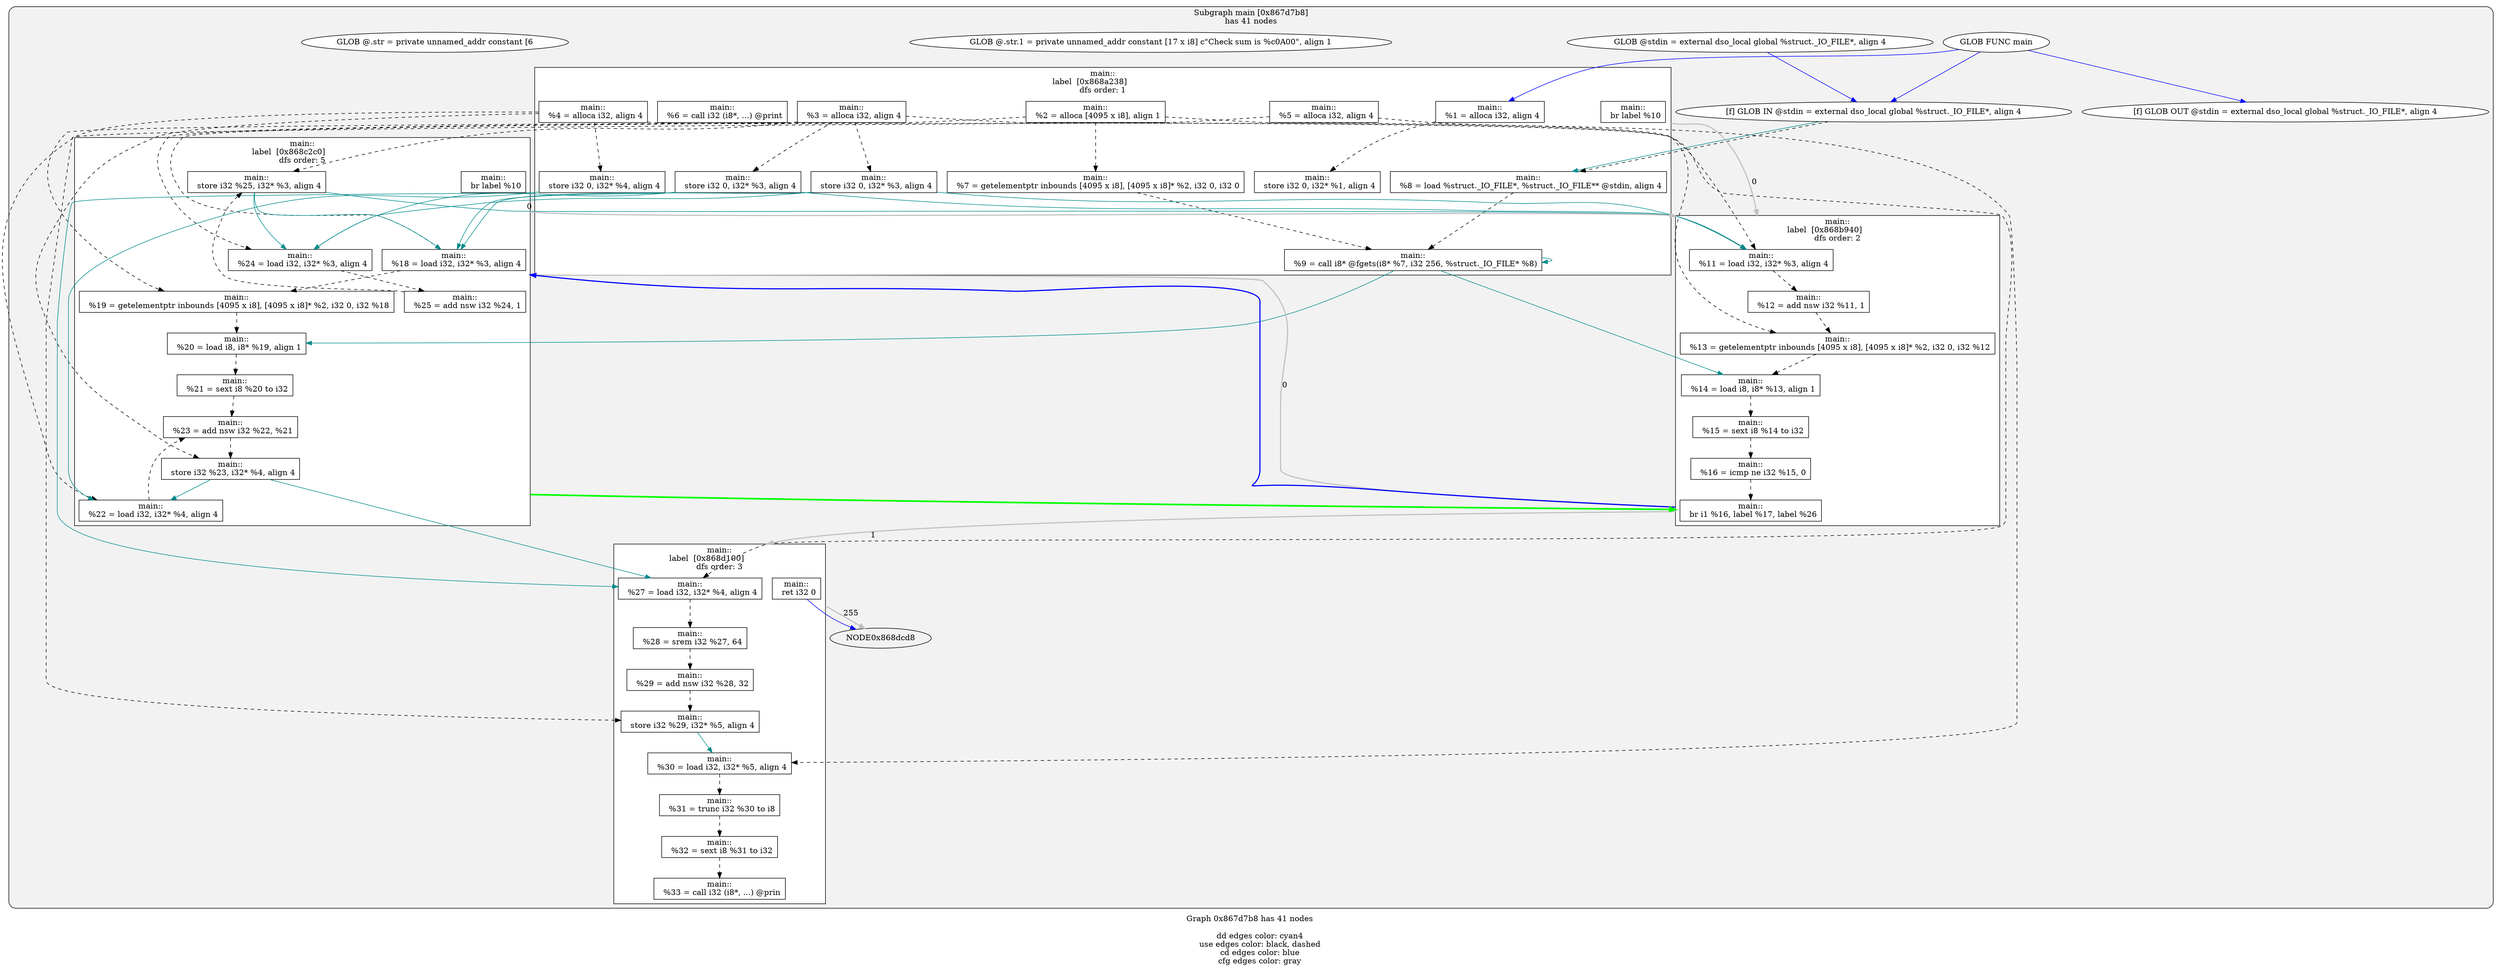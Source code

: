 digraph "DependenceGraph" {
	compound=true label="Graph 0x867d7b8 has 41 nodes\n
	dd edges color: cyan4
	use edges color: black, dashed
	cd edges color: blue
	cfg edges color: gray"

	/* subgraph 0x867d7b8 nodes */
	subgraph cluster_0x867d7b8 {
		style="filled, rounded" fillcolor=gray95
		label="Subgraph main [0x867d7b8]\nhas 41 nodes
"
		NODE0x868b3d8 [label="[f] GLOB IN @stdin = external dso_local global %struct._IO_FILE*, align 4" style=filled fillcolor=white]
		/* -- node 0x867aaf4
		 * ------------------------------------------- */
		/* DD edges */
		NODE0x868b3d8 -> NODE0x868b040 [color="cyan4" rank=max]
		/* USE edges */
		NODE0x868b3d8 -> NODE0x868b040 [color="black" rank=max style="dashed"]
		/* CD edges */
		/* ID edges */
		NODE0x868b4d8 [label="[f] GLOB OUT @stdin = external dso_local global %struct._IO_FILE*, align 4" style=filled fillcolor=white]
		/* -- node 0x867aaf4
		 * ------------------------------------------- */
		/* DD edges */
		/* USE edges */
		/* CD edges */
		/* ID edges */
		/* Basic Block main::
label  [0x868a238] */
		subgraph cluster_bb_0x868a238 {
			style=filled fillcolor=white
			label="main::
label  [0x868a238]		\ndfs order: 1"
			NODE0x868a348 [shape=rect label="0x867e934"]
			NODE0x868a448 [shape=rect label="0x867eaf4"]
			NODE0x868a578 [shape=rect label="0x867abac"]
			NODE0x868a6a8 [shape=rect label="0x867f234"]
			NODE0x868a7d8 [shape=rect label="0x867f26c"]
			NODE0x868a908 [shape=rect label="0x867f2b0"]
			NODE0x868aa38 [shape=rect label="0x867f2f0"]
			NODE0x868ab68 [shape=rect label="0x867f330"]
			NODE0x868ac98 [shape=rect label="0x867f370"]
			NODE0x868adc8 [shape=rect label="0x867f3b0"]
			NODE0x868af10 [shape=rect label="0x867f404"]
			NODE0x868b040 [shape=rect label="0x867f43c"]
			NODE0x868b6a8 [shape=rect label="0x867f498"]
			NODE0x868b7f0 [shape=rect label="0x867f4d4"]
		} /* cluster_bb_0x868a238 */

		/* Basic Block main::
label  [0x868b940] */
		subgraph cluster_bb_0x868b940 {
			style=filled fillcolor=white
			label="main::
label  [0x868b940]		\ndfs order: 2"
			NODE0x868ba50 [shape=rect label="0x867f504"]
			NODE0x868bb80 [shape=rect label="0x867f548"]
			NODE0x868bcb0 [shape=rect label="0x867f594"]
			NODE0x868bde0 [shape=rect label="0x867f5cc"]
			NODE0x868bf10 [shape=rect label="0x867f604"]
			NODE0x868c040 [shape=rect label="0x867f640"]
			NODE0x868c170 [shape=rect label="0x867f68c"]
		} /* cluster_bb_0x868b940 */

		/* Basic Block main::
label  [0x868c2c0] */
		subgraph cluster_bb_0x868c2c0 {
			style=filled fillcolor=white
			label="main::
label  [0x868c2c0]		\ndfs order: 5"
			NODE0x868c3d0 [shape=rect label="0x867f6bc"]
			NODE0x868c500 [shape=rect label="0x867f70c"]
			NODE0x868c630 [shape=rect label="0x867f84c"]
			NODE0x868c760 [shape=rect label="0x867f884"]
			NODE0x868c890 [shape=rect label="0x867f1ac"]
			NODE0x868c9c0 [shape=rect label="0x867f1f0"]
			NODE0x868caf0 [shape=rect label="0x867e978"]
			NODE0x868cc20 [shape=rect label="0x867e9ac"]
			NODE0x868cd50 [shape=rect label="0x867e9f0"]
			NODE0x868ce80 [shape=rect label="0x867ea30"]
			NODE0x868cfb0 [shape=rect label="0x867ea64"]
		} /* cluster_bb_0x868c2c0 */

		/* Basic Block main::
label  [0x868d100] */
		subgraph cluster_bb_0x868d100 {
			style=filled fillcolor=white
			label="main::
label  [0x868d100]		\ndfs order: 3"
			NODE0x868d210 [shape=rect label="0x867ea94"]
			NODE0x868d340 [shape=rect label="0x867d3b8"]
			NODE0x868d470 [shape=rect label="0x867d3f8"]
			NODE0x868d5a0 [shape=rect label="0x867d438"]
			NODE0x868d6d0 [shape=rect label="0x867d46c"]
			NODE0x868d800 [shape=rect label="0x867d4a4"]
			NODE0x868d930 [shape=rect label="0x867d4d4"]
			NODE0x868da60 [shape=rect label="0x867d51c"]
			NODE0x868dba8 [shape=rect label="0x867d554"]
		} /* cluster_bb_0x868d100 */

	NODE0x868b7f0 -> NODE0x868ba50 [penwidth=2 label="0"  ltail=cluster_bb_0x868a238  lhead=cluster_bb_0x868b940  color="gray"]
	NODE0x868c170 -> NODE0x868c3d0 [penwidth=2 label="0"  ltail=cluster_bb_0x868b940  lhead=cluster_bb_0x868c2c0  color="gray"]
	NODE0x868c170 -> NODE0x868d210 [penwidth=2 label="1"  ltail=cluster_bb_0x868b940  lhead=cluster_bb_0x868d100  color="gray"]
	NODE0x868c170 -> NODE0x868c3d0 [penwidth=2 color=blue  ltail=cluster_bb_0x868b940  lhead=cluster_bb_0x868c2c0]
	NODE0x868cfb0 -> NODE0x868ba50 [penwidth=2 label="0"  ltail=cluster_bb_0x868c2c0  lhead=cluster_bb_0x868b940  color="gray"]
	/* post-dominance frontiers */
NODE0x868c3d0 -> NODE0x868c170 [penwidth=3 color=green  ltail=cluster_bb_0x868c2c0  lhead=cluster_bb_0x868b940 constraint=false]
	NODE0x868dba8 -> NODE0x868dcd8 [penwidth=2 label="255"  ltail=cluster_bb_0x868d100  lhead=cluster_bb_0x868ddd8  color="gray"]
		NODE0x868a578 [label="main::
  %3 = alloca i32, align 4" style=filled fillcolor=white]
		/* -- node 0x867abac
		 * ------------------------------------------- */
		/* DD edges */
		/* USE edges */
		NODE0x868a578 -> NODE0x868aa38 [color="black" rank=max style="dashed"]
		NODE0x868a578 -> NODE0x868ac98 [color="black" rank=max style="dashed"]
		NODE0x868a578 -> NODE0x868ba50 [color="black" rank=max style="dashed"]
		NODE0x868a578 -> NODE0x868c3d0 [color="black" rank=max style="dashed"]
		NODE0x868a578 -> NODE0x868cc20 [color="black" rank=max style="dashed"]
		NODE0x868a578 -> NODE0x868ce80 [color="black" rank=max style="dashed"]
		/* CD edges */
		/* ID edges */
		NODE0x868d340 [label="main::
  %28 = srem i32 %27, 64" style=filled fillcolor=white]
		/* -- node 0x867d3b8
		 * ------------------------------------------- */
		/* DD edges */
		/* USE edges */
		NODE0x868d340 -> NODE0x868d470 [color="black" rank=max style="dashed"]
		/* CD edges */
		/* ID edges */
		NODE0x868d470 [label="main::
  %29 = add nsw i32 %28, 32" style=filled fillcolor=white]
		/* -- node 0x867d3f8
		 * ------------------------------------------- */
		/* DD edges */
		/* USE edges */
		NODE0x868d470 -> NODE0x868d5a0 [color="black" rank=max style="dashed"]
		/* CD edges */
		/* ID edges */
		NODE0x868d5a0 [label="main::
  store i32 %29, i32* %5, align 4" style=filled fillcolor=white]
		/* -- node 0x867d438
		 * ------------------------------------------- */
		/* DD edges */
		NODE0x868d5a0 -> NODE0x868d6d0 [color="cyan4" rank=max]
		/* USE edges */
		/* CD edges */
		/* ID edges */
		NODE0x868d6d0 [label="main::
  %30 = load i32, i32* %5, align 4" style=filled fillcolor=white]
		/* -- node 0x867d46c
		 * ------------------------------------------- */
		/* DD edges */
		/* USE edges */
		NODE0x868d6d0 -> NODE0x868d800 [color="black" rank=max style="dashed"]
		/* CD edges */
		/* ID edges */
		NODE0x868d800 [label="main::
  %31 = trunc i32 %30 to i8" style=filled fillcolor=white]
		/* -- node 0x867d4a4
		 * ------------------------------------------- */
		/* DD edges */
		/* USE edges */
		NODE0x868d800 -> NODE0x868d930 [color="black" rank=max style="dashed"]
		/* CD edges */
		/* ID edges */
		NODE0x868d930 [label="main::
  %32 = sext i8 %31 to i32" style=filled fillcolor=white]
		/* -- node 0x867d4d4
		 * ------------------------------------------- */
		/* DD edges */
		/* USE edges */
		NODE0x868d930 -> NODE0x868da60 [color="black" rank=max style="dashed"]
		/* CD edges */
		/* ID edges */
		NODE0x868da60 [label="main::
  %33 = call i32 (i8*, ...) @prin" style=filled fillcolor=white]
		/* -- node 0x867d51c
		 * ------------------------------------------- */
		/* DD edges */
		/* USE edges */
		/* CD edges */
		/* ID edges */
		NODE0x868dba8 [label="main::
  ret i32 0" style=filled fillcolor=white]
		/* -- node 0x867d554
		 * ------------------------------------------- */
		/* DD edges */
		/* USE edges */
		/* CD edges */
		NODE0x868dba8 -> NODE0x868dcd8 [color="blue"]
		/* ID edges */
		NODE0x868a348 [label="main::
  %1 = alloca i32, align 4" style=filled fillcolor=white]
		/* -- node 0x867e934
		 * ------------------------------------------- */
		/* DD edges */
		/* USE edges */
		NODE0x868a348 -> NODE0x868a908 [color="black" rank=max style="dashed"]
		/* CD edges */
		/* ID edges */
		NODE0x868caf0 [label="main::
  store i32 %23, i32* %4, align 4" style=filled fillcolor=white]
		/* -- node 0x867e978
		 * ------------------------------------------- */
		/* DD edges */
		NODE0x868caf0 -> NODE0x868c890 [color="cyan4" rank=max]
		NODE0x868caf0 -> NODE0x868d210 [color="cyan4" rank=max]
		/* USE edges */
		/* CD edges */
		/* ID edges */
		NODE0x868cc20 [label="main::
  %24 = load i32, i32* %3, align 4" style=filled fillcolor=white]
		/* -- node 0x867e9ac
		 * ------------------------------------------- */
		/* DD edges */
		/* USE edges */
		NODE0x868cc20 -> NODE0x868cd50 [color="black" rank=max style="dashed"]
		/* CD edges */
		/* ID edges */
		NODE0x868cd50 [label="main::
  %25 = add nsw i32 %24, 1" style=filled fillcolor=white]
		/* -- node 0x867e9f0
		 * ------------------------------------------- */
		/* DD edges */
		/* USE edges */
		NODE0x868cd50 -> NODE0x868ce80 [color="black" rank=max style="dashed"]
		/* CD edges */
		/* ID edges */
		NODE0x868ce80 [label="main::
  store i32 %25, i32* %3, align 4" style=filled fillcolor=white]
		/* -- node 0x867ea30
		 * ------------------------------------------- */
		/* DD edges */
		NODE0x868ce80 -> NODE0x868ba50 [color="cyan4" rank=max]
		NODE0x868ce80 -> NODE0x868c3d0 [color="cyan4" rank=max]
		NODE0x868ce80 -> NODE0x868cc20 [color="cyan4" rank=max]
		/* USE edges */
		/* CD edges */
		/* ID edges */
		NODE0x868cfb0 [label="main::
  br label %10" style=filled fillcolor=white]
		/* -- node 0x867ea64
		 * ------------------------------------------- */
		/* DD edges */
		/* USE edges */
		/* CD edges */
		/* ID edges */
		NODE0x868d210 [label="main::
  %27 = load i32, i32* %4, align 4" style=filled fillcolor=white]
		/* -- node 0x867ea94
		 * ------------------------------------------- */
		/* DD edges */
		/* USE edges */
		NODE0x868d210 -> NODE0x868d340 [color="black" rank=max style="dashed"]
		/* CD edges */
		/* ID edges */
		NODE0x868a448 [label="main::
  %2 = alloca [4095 x i8], align 1" style=filled fillcolor=white]
		/* -- node 0x867eaf4
		 * ------------------------------------------- */
		/* DD edges */
		/* USE edges */
		NODE0x868a448 -> NODE0x868af10 [color="black" rank=max style="dashed"]
		NODE0x868a448 -> NODE0x868bcb0 [color="black" rank=max style="dashed"]
		NODE0x868a448 -> NODE0x868c500 [color="black" rank=max style="dashed"]
		/* CD edges */
		/* ID edges */
		NODE0x868c890 [label="main::
  %22 = load i32, i32* %4, align 4" style=filled fillcolor=white]
		/* -- node 0x867f1ac
		 * ------------------------------------------- */
		/* DD edges */
		/* USE edges */
		NODE0x868c890 -> NODE0x868c9c0 [color="black" rank=max style="dashed"]
		/* CD edges */
		/* ID edges */
		NODE0x868c9c0 [label="main::
  %23 = add nsw i32 %22, %21" style=filled fillcolor=white]
		/* -- node 0x867f1f0
		 * ------------------------------------------- */
		/* DD edges */
		/* USE edges */
		NODE0x868c9c0 -> NODE0x868caf0 [color="black" rank=max style="dashed"]
		/* CD edges */
		/* ID edges */
		NODE0x868a6a8 [label="main::
  %4 = alloca i32, align 4" style=filled fillcolor=white]
		/* -- node 0x867f234
		 * ------------------------------------------- */
		/* DD edges */
		/* USE edges */
		NODE0x868a6a8 -> NODE0x868ab68 [color="black" rank=max style="dashed"]
		NODE0x868a6a8 -> NODE0x868c890 [color="black" rank=max style="dashed"]
		NODE0x868a6a8 -> NODE0x868caf0 [color="black" rank=max style="dashed"]
		NODE0x868a6a8 -> NODE0x868d210 [color="black" rank=max style="dashed"]
		/* CD edges */
		/* ID edges */
		NODE0x868a7d8 [label="main::
  %5 = alloca i32, align 4" style=filled fillcolor=white]
		/* -- node 0x867f26c
		 * ------------------------------------------- */
		/* DD edges */
		/* USE edges */
		NODE0x868a7d8 -> NODE0x868d5a0 [color="black" rank=max style="dashed"]
		NODE0x868a7d8 -> NODE0x868d6d0 [color="black" rank=max style="dashed"]
		/* CD edges */
		/* ID edges */
		NODE0x868a908 [label="main::
  store i32 0, i32* %1, align 4" style=filled fillcolor=white]
		/* -- node 0x867f2b0
		 * ------------------------------------------- */
		/* DD edges */
		/* USE edges */
		/* CD edges */
		/* ID edges */
		NODE0x868aa38 [label="main::
  store i32 0, i32* %3, align 4" style=filled fillcolor=white]
		/* -- node 0x867f2f0
		 * ------------------------------------------- */
		/* DD edges */
		NODE0x868aa38 -> NODE0x868ba50 [color="cyan4" rank=max]
		NODE0x868aa38 -> NODE0x868c3d0 [color="cyan4" rank=max]
		NODE0x868aa38 -> NODE0x868cc20 [color="cyan4" rank=max]
		/* USE edges */
		/* CD edges */
		/* ID edges */
		NODE0x868ab68 [label="main::
  store i32 0, i32* %4, align 4" style=filled fillcolor=white]
		/* -- node 0x867f330
		 * ------------------------------------------- */
		/* DD edges */
		NODE0x868ab68 -> NODE0x868c890 [color="cyan4" rank=max]
		NODE0x868ab68 -> NODE0x868d210 [color="cyan4" rank=max]
		/* USE edges */
		/* CD edges */
		/* ID edges */
		NODE0x868ac98 [label="main::
  store i32 0, i32* %3, align 4" style=filled fillcolor=white]
		/* -- node 0x867f370
		 * ------------------------------------------- */
		/* DD edges */
		NODE0x868ac98 -> NODE0x868ba50 [color="cyan4" rank=max]
		NODE0x868ac98 -> NODE0x868c3d0 [color="cyan4" rank=max]
		NODE0x868ac98 -> NODE0x868cc20 [color="cyan4" rank=max]
		/* USE edges */
		/* CD edges */
		/* ID edges */
		NODE0x868adc8 [label="main::
  %6 = call i32 (i8*, ...) @print" style=filled fillcolor=white]
		/* -- node 0x867f3b0
		 * ------------------------------------------- */
		/* DD edges */
		/* USE edges */
		/* CD edges */
		/* ID edges */
		NODE0x868af10 [label="main::
  %7 = getelementptr inbounds [4095 x i8], [4095 x i8]* %2, i32 0, i32 0" style=filled fillcolor=white]
		/* -- node 0x867f404
		 * ------------------------------------------- */
		/* DD edges */
		/* USE edges */
		NODE0x868af10 -> NODE0x868b6a8 [color="black" rank=max style="dashed"]
		/* CD edges */
		/* ID edges */
		NODE0x868b040 [label="main::
  %8 = load %struct._IO_FILE*, %struct._IO_FILE** @stdin, align 4" style=filled fillcolor=white]
		/* -- node 0x867f43c
		 * ------------------------------------------- */
		/* DD edges */
		/* USE edges */
		NODE0x868b040 -> NODE0x868b6a8 [color="black" rank=max style="dashed"]
		/* CD edges */
		/* ID edges */
		NODE0x868b6a8 [label="main::
  %9 = call i8* @fgets(i8* %7, i32 256, %struct._IO_FILE* %8)" style=filled fillcolor=white]
		/* -- node 0x867f498
		 * ------------------------------------------- */
		/* DD edges */
		NODE0x868b6a8 -> NODE0x868b6a8 [color="cyan4" rank=max]
		NODE0x868b6a8 -> NODE0x868bde0 [color="cyan4" rank=max]
		NODE0x868b6a8 -> NODE0x868c630 [color="cyan4" rank=max]
		/* USE edges */
		/* CD edges */
		/* ID edges */
		NODE0x868b7f0 [label="main::
  br label %10" style=filled fillcolor=white]
		/* -- node 0x867f4d4
		 * ------------------------------------------- */
		/* DD edges */
		/* USE edges */
		/* CD edges */
		/* ID edges */
		NODE0x868ba50 [label="main::
  %11 = load i32, i32* %3, align 4" style=filled fillcolor=white]
		/* -- node 0x867f504
		 * ------------------------------------------- */
		/* DD edges */
		/* USE edges */
		NODE0x868ba50 -> NODE0x868bb80 [color="black" rank=max style="dashed"]
		/* CD edges */
		/* ID edges */
		NODE0x868bb80 [label="main::
  %12 = add nsw i32 %11, 1" style=filled fillcolor=white]
		/* -- node 0x867f548
		 * ------------------------------------------- */
		/* DD edges */
		/* USE edges */
		NODE0x868bb80 -> NODE0x868bcb0 [color="black" rank=max style="dashed"]
		/* CD edges */
		/* ID edges */
		NODE0x868bcb0 [label="main::
  %13 = getelementptr inbounds [4095 x i8], [4095 x i8]* %2, i32 0, i32 %12" style=filled fillcolor=white]
		/* -- node 0x867f594
		 * ------------------------------------------- */
		/* DD edges */
		/* USE edges */
		NODE0x868bcb0 -> NODE0x868bde0 [color="black" rank=max style="dashed"]
		/* CD edges */
		/* ID edges */
		NODE0x868bde0 [label="main::
  %14 = load i8, i8* %13, align 1" style=filled fillcolor=white]
		/* -- node 0x867f5cc
		 * ------------------------------------------- */
		/* DD edges */
		/* USE edges */
		NODE0x868bde0 -> NODE0x868bf10 [color="black" rank=max style="dashed"]
		/* CD edges */
		/* ID edges */
		NODE0x868bf10 [label="main::
  %15 = sext i8 %14 to i32" style=filled fillcolor=white]
		/* -- node 0x867f604
		 * ------------------------------------------- */
		/* DD edges */
		/* USE edges */
		NODE0x868bf10 -> NODE0x868c040 [color="black" rank=max style="dashed"]
		/* CD edges */
		/* ID edges */
		NODE0x868c040 [label="main::
  %16 = icmp ne i32 %15, 0" style=filled fillcolor=white]
		/* -- node 0x867f640
		 * ------------------------------------------- */
		/* DD edges */
		/* USE edges */
		NODE0x868c040 -> NODE0x868c170 [color="black" rank=max style="dashed"]
		/* CD edges */
		/* ID edges */
		NODE0x868c170 [label="main::
  br i1 %16, label %17, label %26" style=filled fillcolor=white]
		/* -- node 0x867f68c
		 * ------------------------------------------- */
		/* DD edges */
		/* USE edges */
		/* CD edges */
		/* ID edges */
		NODE0x868c3d0 [label="main::
  %18 = load i32, i32* %3, align 4" style=filled fillcolor=white]
		/* -- node 0x867f6bc
		 * ------------------------------------------- */
		/* DD edges */
		/* USE edges */
		NODE0x868c3d0 -> NODE0x868c500 [color="black" rank=max style="dashed"]
		/* CD edges */
		/* ID edges */
		NODE0x868c500 [label="main::
  %19 = getelementptr inbounds [4095 x i8], [4095 x i8]* %2, i32 0, i32 %18" style=filled fillcolor=white]
		/* -- node 0x867f70c
		 * ------------------------------------------- */
		/* DD edges */
		/* USE edges */
		NODE0x868c500 -> NODE0x868c630 [color="black" rank=max style="dashed"]
		/* CD edges */
		/* ID edges */
		NODE0x868c630 [label="main::
  %20 = load i8, i8* %19, align 1" style=filled fillcolor=white]
		/* -- node 0x867f84c
		 * ------------------------------------------- */
		/* DD edges */
		/* USE edges */
		NODE0x868c630 -> NODE0x868c760 [color="black" rank=max style="dashed"]
		/* CD edges */
		/* ID edges */
		NODE0x868c760 [label="main::
  %21 = sext i8 %20 to i32" style=filled fillcolor=white]
		/* -- node 0x867f884
		 * ------------------------------------------- */
		/* DD edges */
		/* USE edges */
		NODE0x868c760 -> NODE0x868c9c0 [color="black" rank=max style="dashed"]
		/* CD edges */
		/* ID edges */
		NODE0x868a138 [label="GLOB FUNC main" style=filled fillcolor=white]
		/* -- node 0x86788ec
		 * ------------------------------------------- */
		/* DD edges */
		/* USE edges */
		/* CD edges */
		NODE0x868a138 -> NODE0x868a348 [color="blue"]
		NODE0x868a138 -> NODE0x868b3d8 [color="blue"]
		NODE0x868a138 -> NODE0x868b4d8 [color="blue"]
		/* ID edges */
		NODE0x8689f38 [label="GLOB @stdin = external dso_local global %struct._IO_FILE*, align 4" style=filled fillcolor=white]
		/* -- node 0x867aaf4
		 * ------------------------------------------- */
		/* DD edges */
		/* USE edges */
		/* CD edges */
		NODE0x8689f38 -> NODE0x868b3d8 [color="blue"]
		/* ID edges */
		NODE0x868a038 [label="GLOB @.str.1 = private unnamed_addr constant [17 x i8] c\"Check sum is %c\0A\00\", align 1" style=filled fillcolor=white]
		/* -- node 0x867afac
		 * ------------------------------------------- */
		/* DD edges */
		/* USE edges */
		/* CD edges */
		/* ID edges */
		NODE0x8689e38 [label="GLOB @.str = private unnamed_addr constant [6" style=filled fillcolor=white]
		/* -- node 0x867b03c
		 * ------------------------------------------- */
		/* DD edges */
		/* USE edges */
		/* CD edges */
		/* ID edges */
	}
}
